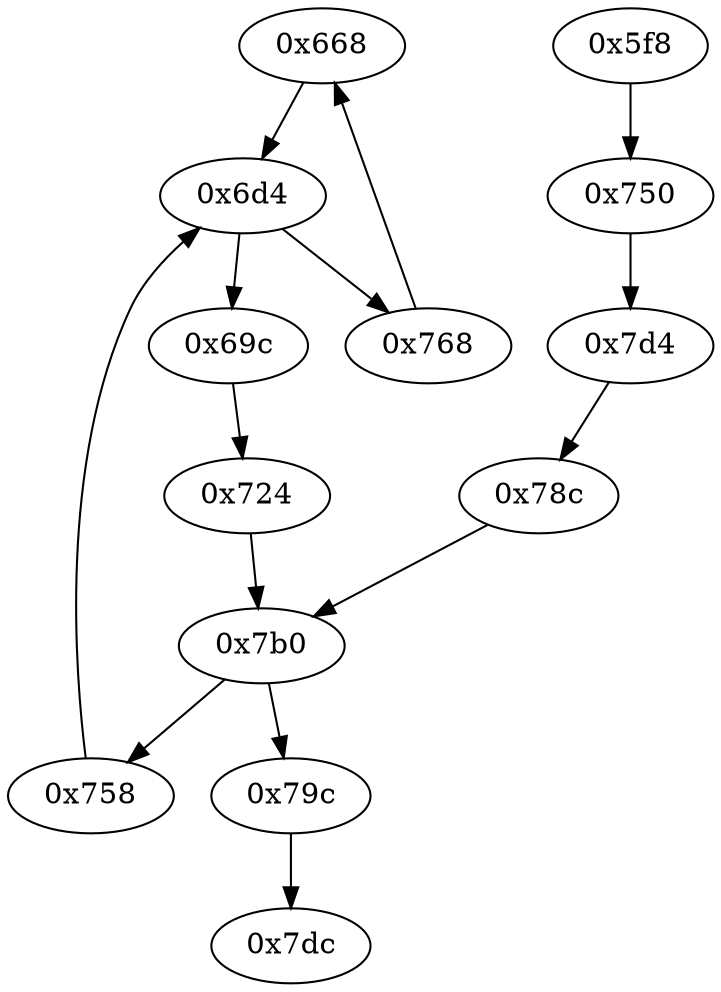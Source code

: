 strict digraph "" {
	"0x668"	 [opcode="[u'ldr', u'ldr', u'mov', u'b']"];
	"0x6d4"	 [opcode="[u'ldr', u'str', u'str', u'ldr', u'ldrb', u'ldr', u'ldr', u'ldr', u'cmp', u'mov', u'b']"];
	"0x668" -> "0x6d4";
	"0x7d4"	 [opcode="[u'ldr', u'b']"];
	"0x78c"	 [opcode="[u'mov', u'mov', u'mov', u'b']"];
	"0x7d4" -> "0x78c";
	"0x768"	 [opcode="[u'ldr', u'ldr', u'add', u'str', u'ldr', u'add', u'str', u'ldr', u'b']"];
	"0x768" -> "0x668";
	"0x724"	 [opcode="[u'ldr', u'ldr', u'mov', u'b']"];
	"0x7b0"	 [opcode="[u'str', u'str', u'ldr', u'ldr', u'ldr', u'ldr', u'cmp', u'mov', u'b']"];
	"0x724" -> "0x7b0";
	"0x750"	 [opcode="[u'ldr', u'b']"];
	"0x750" -> "0x7d4";
	"0x758"	 [opcode="[u'ldr', u'mov', u'mov', u'b']"];
	"0x758" -> "0x6d4";
	"0x7b0" -> "0x758";
	"0x79c"	 [opcode="[u'ldr', u'mov', u'bl', u'ldr', u'b']"];
	"0x7b0" -> "0x79c";
	"0x78c" -> "0x7b0";
	"0x7dc"	 [opcode="[u'mov', u'sub', u'pop']"];
	"0x79c" -> "0x7dc";
	"0x6d4" -> "0x768";
	"0x69c"	 [opcode="[u'ldr', u'add', u'str', u'ldr', u'b']"];
	"0x6d4" -> "0x69c";
	"0x5f8"	 [opcode="[u'push', u'add', u'sub', u'stm', u'ldr', u'ldr', u'ldr', u'ldr', u'add', u'b']"];
	"0x5f8" -> "0x750";
	"0x69c" -> "0x724";
}
